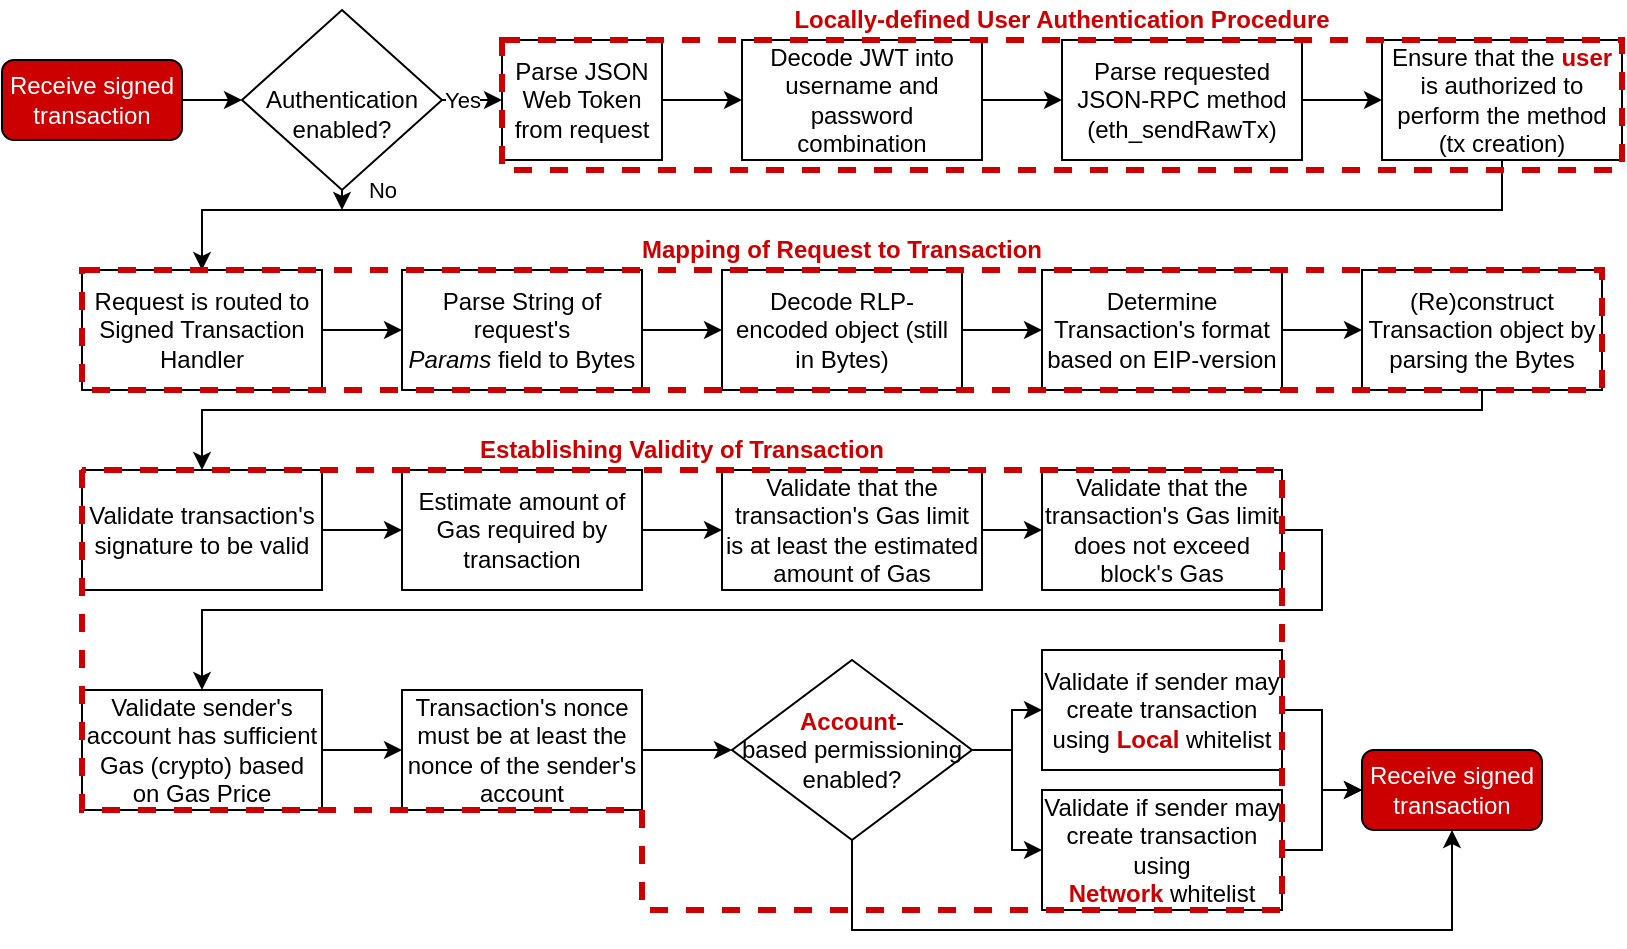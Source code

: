 <mxfile version="14.4.8" type="device"><diagram id="ggmUtB1TMdxCe3FxMhmz" name="Page-1"><mxGraphModel dx="2062" dy="1126" grid="1" gridSize="10" guides="1" tooltips="1" connect="1" arrows="1" fold="1" page="1" pageScale="1" pageWidth="827" pageHeight="1169" math="0" shadow="0"><root><mxCell id="0"/><mxCell id="1" parent="0"/><mxCell id="lkOKU44Peur95OmrlndG-24" style="edgeStyle=orthogonalEdgeStyle;rounded=0;orthogonalLoop=1;jettySize=auto;html=1;exitX=1;exitY=0.5;exitDx=0;exitDy=0;entryX=0;entryY=0.5;entryDx=0;entryDy=0;" edge="1" parent="1" source="lkOKU44Peur95OmrlndG-1" target="lkOKU44Peur95OmrlndG-3"><mxGeometry relative="1" as="geometry"/></mxCell><mxCell id="lkOKU44Peur95OmrlndG-1" value="Receive signed transaction" style="rounded=1;whiteSpace=wrap;html=1;fillColor=#CC0000;fontColor=#FFFFFF;" vertex="1" parent="1"><mxGeometry x="9" y="40" width="90" height="40" as="geometry"/></mxCell><mxCell id="lkOKU44Peur95OmrlndG-31" style="edgeStyle=orthogonalEdgeStyle;rounded=0;orthogonalLoop=1;jettySize=auto;html=1;exitX=1;exitY=0.5;exitDx=0;exitDy=0;entryX=0;entryY=0.5;entryDx=0;entryDy=0;" edge="1" parent="1" source="lkOKU44Peur95OmrlndG-2" target="lkOKU44Peur95OmrlndG-8"><mxGeometry relative="1" as="geometry"/></mxCell><mxCell id="lkOKU44Peur95OmrlndG-2" value="Request is routed to Signed Transaction Handler" style="rounded=0;whiteSpace=wrap;html=1;" vertex="1" parent="1"><mxGeometry x="49" y="145" width="120" height="60" as="geometry"/></mxCell><mxCell id="lkOKU44Peur95OmrlndG-25" value="Yes" style="edgeStyle=orthogonalEdgeStyle;rounded=0;orthogonalLoop=1;jettySize=auto;html=1;exitX=1;exitY=0.5;exitDx=0;exitDy=0;entryX=0;entryY=0.5;entryDx=0;entryDy=0;" edge="1" parent="1" source="lkOKU44Peur95OmrlndG-3" target="lkOKU44Peur95OmrlndG-4"><mxGeometry x="-0.333" relative="1" as="geometry"><mxPoint as="offset"/></mxGeometry></mxCell><mxCell id="lkOKU44Peur95OmrlndG-30" value="No" style="edgeStyle=orthogonalEdgeStyle;rounded=0;orthogonalLoop=1;jettySize=auto;html=1;exitX=0.5;exitY=1;exitDx=0;exitDy=0;" edge="1" parent="1" source="lkOKU44Peur95OmrlndG-3"><mxGeometry x="-1" y="20" relative="1" as="geometry"><mxPoint x="179" y="115" as="targetPoint"/><mxPoint as="offset"/></mxGeometry></mxCell><mxCell id="lkOKU44Peur95OmrlndG-3" value="&lt;br&gt;Authentication enabled?" style="rhombus;whiteSpace=wrap;html=1;" vertex="1" parent="1"><mxGeometry x="129" y="15" width="100" height="90" as="geometry"/></mxCell><mxCell id="lkOKU44Peur95OmrlndG-26" style="edgeStyle=orthogonalEdgeStyle;rounded=0;orthogonalLoop=1;jettySize=auto;html=1;exitX=1;exitY=0.5;exitDx=0;exitDy=0;entryX=0;entryY=0.5;entryDx=0;entryDy=0;" edge="1" parent="1" source="lkOKU44Peur95OmrlndG-4" target="lkOKU44Peur95OmrlndG-5"><mxGeometry relative="1" as="geometry"/></mxCell><mxCell id="lkOKU44Peur95OmrlndG-4" value="Parse JSON Web Token from request" style="rounded=0;whiteSpace=wrap;html=1;" vertex="1" parent="1"><mxGeometry x="259" y="30" width="80" height="60" as="geometry"/></mxCell><mxCell id="lkOKU44Peur95OmrlndG-27" style="edgeStyle=orthogonalEdgeStyle;rounded=0;orthogonalLoop=1;jettySize=auto;html=1;exitX=1;exitY=0.5;exitDx=0;exitDy=0;entryX=0;entryY=0.5;entryDx=0;entryDy=0;" edge="1" parent="1" source="lkOKU44Peur95OmrlndG-5" target="lkOKU44Peur95OmrlndG-6"><mxGeometry relative="1" as="geometry"/></mxCell><mxCell id="lkOKU44Peur95OmrlndG-5" value="Decode JWT into username and password combination" style="rounded=0;whiteSpace=wrap;html=1;" vertex="1" parent="1"><mxGeometry x="379" y="30" width="120" height="60" as="geometry"/></mxCell><mxCell id="lkOKU44Peur95OmrlndG-28" style="edgeStyle=orthogonalEdgeStyle;rounded=0;orthogonalLoop=1;jettySize=auto;html=1;exitX=1;exitY=0.5;exitDx=0;exitDy=0;entryX=0;entryY=0.5;entryDx=0;entryDy=0;" edge="1" parent="1" source="lkOKU44Peur95OmrlndG-6" target="lkOKU44Peur95OmrlndG-7"><mxGeometry relative="1" as="geometry"/></mxCell><mxCell id="lkOKU44Peur95OmrlndG-6" value="Parse requested JSON-RPC method (eth_sendRawTx)" style="rounded=0;whiteSpace=wrap;html=1;" vertex="1" parent="1"><mxGeometry x="539" y="30" width="120" height="60" as="geometry"/></mxCell><mxCell id="lkOKU44Peur95OmrlndG-29" style="edgeStyle=orthogonalEdgeStyle;rounded=0;orthogonalLoop=1;jettySize=auto;html=1;exitX=0.5;exitY=1;exitDx=0;exitDy=0;entryX=0.5;entryY=0;entryDx=0;entryDy=0;" edge="1" parent="1" source="lkOKU44Peur95OmrlndG-7" target="lkOKU44Peur95OmrlndG-2"><mxGeometry relative="1" as="geometry"><Array as="points"><mxPoint x="759" y="115"/><mxPoint x="109" y="115"/></Array></mxGeometry></mxCell><mxCell id="lkOKU44Peur95OmrlndG-7" value="Ensure that the &lt;b&gt;&lt;font color=&quot;#cc0000&quot;&gt;user &lt;/font&gt;&lt;/b&gt;is authorized to perform the method (tx creation)" style="rounded=0;whiteSpace=wrap;html=1;" vertex="1" parent="1"><mxGeometry x="699" y="30" width="120" height="60" as="geometry"/></mxCell><mxCell id="lkOKU44Peur95OmrlndG-32" style="edgeStyle=orthogonalEdgeStyle;rounded=0;orthogonalLoop=1;jettySize=auto;html=1;exitX=1;exitY=0.5;exitDx=0;exitDy=0;entryX=0;entryY=0.5;entryDx=0;entryDy=0;" edge="1" parent="1" source="lkOKU44Peur95OmrlndG-8" target="lkOKU44Peur95OmrlndG-9"><mxGeometry relative="1" as="geometry"/></mxCell><mxCell id="lkOKU44Peur95OmrlndG-8" value="Parse String of request's &lt;i&gt;Params&lt;/i&gt;&amp;nbsp;field to Bytes" style="rounded=0;whiteSpace=wrap;html=1;" vertex="1" parent="1"><mxGeometry x="209" y="145" width="120" height="60" as="geometry"/></mxCell><mxCell id="lkOKU44Peur95OmrlndG-33" style="edgeStyle=orthogonalEdgeStyle;rounded=0;orthogonalLoop=1;jettySize=auto;html=1;exitX=1;exitY=0.5;exitDx=0;exitDy=0;entryX=0;entryY=0.5;entryDx=0;entryDy=0;" edge="1" parent="1" source="lkOKU44Peur95OmrlndG-9" target="lkOKU44Peur95OmrlndG-10"><mxGeometry relative="1" as="geometry"/></mxCell><mxCell id="lkOKU44Peur95OmrlndG-9" value="Decode RLP-encoded object (still in Bytes)" style="rounded=0;whiteSpace=wrap;html=1;" vertex="1" parent="1"><mxGeometry x="369" y="145" width="120" height="60" as="geometry"/></mxCell><mxCell id="lkOKU44Peur95OmrlndG-34" style="edgeStyle=orthogonalEdgeStyle;rounded=0;orthogonalLoop=1;jettySize=auto;html=1;exitX=1;exitY=0.5;exitDx=0;exitDy=0;" edge="1" parent="1" source="lkOKU44Peur95OmrlndG-10" target="lkOKU44Peur95OmrlndG-11"><mxGeometry relative="1" as="geometry"/></mxCell><mxCell id="lkOKU44Peur95OmrlndG-10" value="Determine Transaction's format based on EIP-version" style="rounded=0;whiteSpace=wrap;html=1;" vertex="1" parent="1"><mxGeometry x="529" y="145" width="120" height="60" as="geometry"/></mxCell><mxCell id="lkOKU44Peur95OmrlndG-35" style="edgeStyle=orthogonalEdgeStyle;rounded=0;orthogonalLoop=1;jettySize=auto;html=1;exitX=0.5;exitY=1;exitDx=0;exitDy=0;entryX=0.5;entryY=0;entryDx=0;entryDy=0;" edge="1" parent="1" source="lkOKU44Peur95OmrlndG-11" target="lkOKU44Peur95OmrlndG-12"><mxGeometry relative="1" as="geometry"><Array as="points"><mxPoint x="749" y="215"/><mxPoint x="109" y="215"/></Array></mxGeometry></mxCell><mxCell id="lkOKU44Peur95OmrlndG-11" value="(Re)construct Transaction object by parsing the Bytes" style="rounded=0;whiteSpace=wrap;html=1;" vertex="1" parent="1"><mxGeometry x="689" y="145" width="120" height="60" as="geometry"/></mxCell><mxCell id="lkOKU44Peur95OmrlndG-36" style="edgeStyle=orthogonalEdgeStyle;rounded=0;orthogonalLoop=1;jettySize=auto;html=1;exitX=1;exitY=0.5;exitDx=0;exitDy=0;entryX=0;entryY=0.5;entryDx=0;entryDy=0;" edge="1" parent="1" source="lkOKU44Peur95OmrlndG-12" target="lkOKU44Peur95OmrlndG-13"><mxGeometry relative="1" as="geometry"/></mxCell><mxCell id="lkOKU44Peur95OmrlndG-12" value="Validate transaction's signature to be valid" style="rounded=0;whiteSpace=wrap;html=1;" vertex="1" parent="1"><mxGeometry x="49" y="245" width="120" height="60" as="geometry"/></mxCell><mxCell id="lkOKU44Peur95OmrlndG-37" style="edgeStyle=orthogonalEdgeStyle;rounded=0;orthogonalLoop=1;jettySize=auto;html=1;exitX=1;exitY=0.5;exitDx=0;exitDy=0;entryX=0;entryY=0.5;entryDx=0;entryDy=0;" edge="1" parent="1" source="lkOKU44Peur95OmrlndG-13" target="lkOKU44Peur95OmrlndG-14"><mxGeometry relative="1" as="geometry"/></mxCell><mxCell id="lkOKU44Peur95OmrlndG-13" value="Estimate amount of Gas required by transaction" style="rounded=0;whiteSpace=wrap;html=1;" vertex="1" parent="1"><mxGeometry x="209" y="245" width="120" height="60" as="geometry"/></mxCell><mxCell id="lkOKU44Peur95OmrlndG-38" style="edgeStyle=orthogonalEdgeStyle;rounded=0;orthogonalLoop=1;jettySize=auto;html=1;exitX=1;exitY=0.5;exitDx=0;exitDy=0;entryX=0;entryY=0.5;entryDx=0;entryDy=0;" edge="1" parent="1" source="lkOKU44Peur95OmrlndG-14" target="lkOKU44Peur95OmrlndG-15"><mxGeometry relative="1" as="geometry"/></mxCell><mxCell id="lkOKU44Peur95OmrlndG-14" value="Validate that the transaction's Gas limit is at least the estimated amount of Gas" style="rounded=0;whiteSpace=wrap;html=1;" vertex="1" parent="1"><mxGeometry x="369" y="245" width="130" height="60" as="geometry"/></mxCell><mxCell id="lkOKU44Peur95OmrlndG-39" style="edgeStyle=orthogonalEdgeStyle;rounded=0;orthogonalLoop=1;jettySize=auto;html=1;exitX=1;exitY=0.5;exitDx=0;exitDy=0;" edge="1" parent="1" source="lkOKU44Peur95OmrlndG-15" target="lkOKU44Peur95OmrlndG-16"><mxGeometry relative="1" as="geometry"><mxPoint x="109" y="345" as="targetPoint"/><Array as="points"><mxPoint x="669" y="275"/><mxPoint x="669" y="315"/><mxPoint x="109" y="315"/></Array></mxGeometry></mxCell><mxCell id="lkOKU44Peur95OmrlndG-15" value="Validate that the transaction's Gas limit does not exceed block's Gas" style="rounded=0;whiteSpace=wrap;html=1;" vertex="1" parent="1"><mxGeometry x="529" y="245" width="120" height="60" as="geometry"/></mxCell><mxCell id="lkOKU44Peur95OmrlndG-40" style="edgeStyle=orthogonalEdgeStyle;rounded=0;orthogonalLoop=1;jettySize=auto;html=1;exitX=1;exitY=0.5;exitDx=0;exitDy=0;" edge="1" parent="1" source="lkOKU44Peur95OmrlndG-16" target="lkOKU44Peur95OmrlndG-17"><mxGeometry relative="1" as="geometry"/></mxCell><mxCell id="lkOKU44Peur95OmrlndG-16" value="Validate sender's account has sufficient Gas (crypto) based on Gas Price" style="rounded=0;whiteSpace=wrap;html=1;" vertex="1" parent="1"><mxGeometry x="49" y="355" width="120" height="60" as="geometry"/></mxCell><mxCell id="lkOKU44Peur95OmrlndG-19" style="edgeStyle=orthogonalEdgeStyle;rounded=0;orthogonalLoop=1;jettySize=auto;html=1;exitX=1;exitY=0.5;exitDx=0;exitDy=0;entryX=0;entryY=0.5;entryDx=0;entryDy=0;" edge="1" parent="1" source="lkOKU44Peur95OmrlndG-17" target="lkOKU44Peur95OmrlndG-18"><mxGeometry relative="1" as="geometry"/></mxCell><mxCell id="lkOKU44Peur95OmrlndG-17" value="Transaction's nonce must be at least the nonce of the sender's account" style="rounded=0;whiteSpace=wrap;html=1;" vertex="1" parent="1"><mxGeometry x="209" y="355" width="120" height="60" as="geometry"/></mxCell><mxCell id="lkOKU44Peur95OmrlndG-23" style="edgeStyle=orthogonalEdgeStyle;rounded=0;orthogonalLoop=1;jettySize=auto;html=1;exitX=0.5;exitY=1;exitDx=0;exitDy=0;entryX=0.5;entryY=1;entryDx=0;entryDy=0;" edge="1" parent="1" source="lkOKU44Peur95OmrlndG-18" target="lkOKU44Peur95OmrlndG-22"><mxGeometry relative="1" as="geometry"><Array as="points"><mxPoint x="434" y="475"/><mxPoint x="734" y="475"/></Array></mxGeometry></mxCell><mxCell id="lkOKU44Peur95OmrlndG-41" style="edgeStyle=orthogonalEdgeStyle;rounded=0;orthogonalLoop=1;jettySize=auto;html=1;exitX=1;exitY=0.5;exitDx=0;exitDy=0;entryX=0;entryY=0.5;entryDx=0;entryDy=0;" edge="1" parent="1" source="lkOKU44Peur95OmrlndG-18" target="lkOKU44Peur95OmrlndG-20"><mxGeometry relative="1" as="geometry"/></mxCell><mxCell id="lkOKU44Peur95OmrlndG-42" style="edgeStyle=orthogonalEdgeStyle;rounded=0;orthogonalLoop=1;jettySize=auto;html=1;exitX=1;exitY=0.5;exitDx=0;exitDy=0;entryX=0;entryY=0.5;entryDx=0;entryDy=0;" edge="1" parent="1" source="lkOKU44Peur95OmrlndG-18" target="lkOKU44Peur95OmrlndG-21"><mxGeometry relative="1" as="geometry"/></mxCell><mxCell id="lkOKU44Peur95OmrlndG-18" value="&lt;b&gt;&lt;font color=&quot;#cc0000&quot;&gt;Account&lt;/font&gt;&lt;/b&gt;-&lt;br&gt;based permissioning enabled?" style="rhombus;whiteSpace=wrap;html=1;" vertex="1" parent="1"><mxGeometry x="374" y="340" width="120" height="90" as="geometry"/></mxCell><mxCell id="lkOKU44Peur95OmrlndG-44" style="edgeStyle=orthogonalEdgeStyle;rounded=0;orthogonalLoop=1;jettySize=auto;html=1;exitX=1;exitY=0.5;exitDx=0;exitDy=0;entryX=0;entryY=0.5;entryDx=0;entryDy=0;" edge="1" parent="1" source="lkOKU44Peur95OmrlndG-20" target="lkOKU44Peur95OmrlndG-22"><mxGeometry relative="1" as="geometry"/></mxCell><mxCell id="lkOKU44Peur95OmrlndG-20" value="Validate if sender may create transaction using &lt;font color=&quot;#cc0000&quot;&gt;&lt;b&gt;Local&lt;/b&gt;&amp;nbsp;&lt;/font&gt;whitelist" style="rounded=0;whiteSpace=wrap;html=1;" vertex="1" parent="1"><mxGeometry x="529" y="335" width="120" height="60" as="geometry"/></mxCell><mxCell id="lkOKU44Peur95OmrlndG-43" style="edgeStyle=orthogonalEdgeStyle;rounded=0;orthogonalLoop=1;jettySize=auto;html=1;exitX=1;exitY=0.5;exitDx=0;exitDy=0;entryX=0;entryY=0.5;entryDx=0;entryDy=0;" edge="1" parent="1" source="lkOKU44Peur95OmrlndG-21" target="lkOKU44Peur95OmrlndG-22"><mxGeometry relative="1" as="geometry"/></mxCell><mxCell id="lkOKU44Peur95OmrlndG-21" value="Validate if sender may create transaction using &lt;b&gt;&lt;font color=&quot;#cc0000&quot;&gt;Network&amp;nbsp;&lt;/font&gt;&lt;/b&gt;whitelist" style="rounded=0;whiteSpace=wrap;html=1;" vertex="1" parent="1"><mxGeometry x="529" y="405" width="120" height="60" as="geometry"/></mxCell><mxCell id="lkOKU44Peur95OmrlndG-22" value="Receive signed transaction" style="rounded=1;whiteSpace=wrap;html=1;fontColor=#FFFFFF;fillColor=#CC0000;" vertex="1" parent="1"><mxGeometry x="689" y="385" width="90" height="40" as="geometry"/></mxCell><mxCell id="lkOKU44Peur95OmrlndG-45" value="" style="rounded=0;whiteSpace=wrap;html=1;fontColor=#FFFFFF;dashed=1;fillColor=none;strokeColor=#CC0000;strokeWidth=3;" vertex="1" parent="1"><mxGeometry x="259" y="30" width="560" height="65" as="geometry"/></mxCell><mxCell id="lkOKU44Peur95OmrlndG-46" value="&lt;b&gt;&lt;font color=&quot;#cc0000&quot;&gt;Locally-defined User Authentication Procedure&lt;/font&gt;&lt;/b&gt;" style="text;html=1;strokeColor=none;fillColor=none;align=center;verticalAlign=middle;whiteSpace=wrap;rounded=0;dashed=1;fontColor=#FFFFFF;" vertex="1" parent="1"><mxGeometry x="259" y="10" width="560" height="20" as="geometry"/></mxCell><mxCell id="lkOKU44Peur95OmrlndG-47" value="" style="rounded=0;whiteSpace=wrap;html=1;fontColor=#FFFFFF;dashed=1;fillColor=none;strokeColor=#CC0000;strokeWidth=3;" vertex="1" parent="1"><mxGeometry x="49" y="145" width="760" height="60" as="geometry"/></mxCell><mxCell id="lkOKU44Peur95OmrlndG-48" value="&lt;b&gt;&lt;font color=&quot;#cc0000&quot;&gt;Mapping of Request to Transaction&lt;/font&gt;&lt;/b&gt;" style="text;html=1;strokeColor=none;fillColor=none;align=center;verticalAlign=middle;whiteSpace=wrap;rounded=0;dashed=1;fontColor=#FFFFFF;" vertex="1" parent="1"><mxGeometry x="49" y="125" width="760" height="20" as="geometry"/></mxCell><mxCell id="lkOKU44Peur95OmrlndG-50" value="" style="endArrow=none;dashed=1;html=1;fontColor=#FFFFFF;strokeWidth=3;strokeColor=#CC0000;rounded=0;entryX=0;entryY=0;entryDx=0;entryDy=0;" edge="1" parent="1" target="lkOKU44Peur95OmrlndG-12"><mxGeometry width="50" height="50" relative="1" as="geometry"><mxPoint x="49" y="245" as="sourcePoint"/><mxPoint x="139" y="555" as="targetPoint"/><Array as="points"><mxPoint x="49" y="415"/><mxPoint x="329" y="415"/><mxPoint x="329" y="465"/><mxPoint x="649" y="465"/><mxPoint x="649" y="245"/></Array></mxGeometry></mxCell><mxCell id="lkOKU44Peur95OmrlndG-51" value="&lt;b&gt;&lt;font color=&quot;#cc0000&quot;&gt;Establishing Validity of Transaction&lt;/font&gt;&lt;/b&gt;" style="text;html=1;strokeColor=none;fillColor=none;align=center;verticalAlign=middle;whiteSpace=wrap;rounded=0;dashed=1;fontColor=#FFFFFF;" vertex="1" parent="1"><mxGeometry x="49" y="225" width="600" height="20" as="geometry"/></mxCell></root></mxGraphModel></diagram></mxfile>
